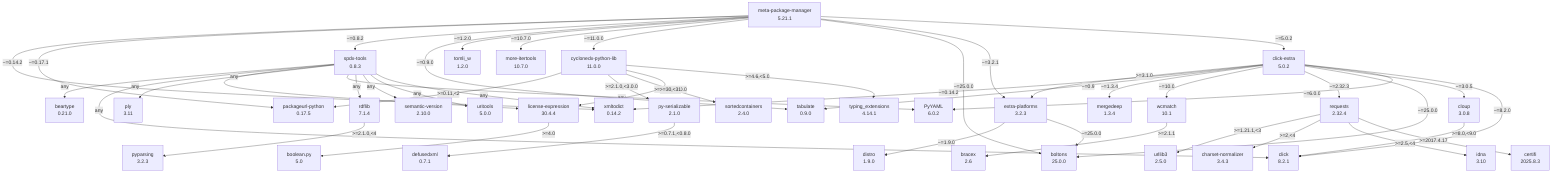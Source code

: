 flowchart TD
    classDef missing stroke-dasharray: 5
    beartype["beartype\n0.21.0"]
    boltons["boltons\n25.0.0"]
    boolean-py["boolean.py\n5.0"]
    bracex["bracex\n2.6"]
    certifi["certifi\n2025.8.3"]
    charset-normalizer["charset-normalizer\n3.4.3"]
    click-extra["click-extra\n5.0.2"]
    click_0["click\n8.2.1"]
    cloup["cloup\n3.0.8"]
    cyclonedx-python-lib["cyclonedx-python-lib\n11.0.0"]
    defusedxml["defusedxml\n0.7.1"]
    distro["distro\n1.9.0"]
    extra-platforms["extra-platforms\n3.2.3"]
    idna["idna\n3.10"]
    license-expression["license-expression\n30.4.4"]
    mergedeep["mergedeep\n1.3.4"]
    meta-package-manager["meta-package-manager\n5.21.1"]
    more-itertools["more-itertools\n10.7.0"]
    packageurl-python["packageurl-python\n0.17.5"]
    ply["ply\n3.11"]
    py-serializable["py-serializable\n2.1.0"]
    pyparsing["pyparsing\n3.2.3"]
    pyyaml["PyYAML\n6.0.2"]
    rdflib["rdflib\n7.1.4"]
    requests["requests\n2.32.4"]
    semantic-version["semantic-version\n2.10.0"]
    sortedcontainers["sortedcontainers\n2.4.0"]
    spdx-tools["spdx-tools\n0.8.3"]
    tabulate["tabulate\n0.9.0"]
    tomli-w["tomli_w\n1.2.0"]
    typing-extensions["typing_extensions\n4.14.1"]
    uritools["uritools\n5.0.0"]
    urllib3["urllib3\n2.5.0"]
    wcmatch["wcmatch\n10.1"]
    xmltodict["xmltodict\n0.14.2"]
    click-extra -- ">=3.1.0" --> extra-platforms
    click-extra -- "~=0.14.2" --> xmltodict
    click-extra -- "~=0.9" --> tabulate
    click-extra -- "~=1.3.4" --> mergedeep
    click-extra -- "~=10.0" --> wcmatch
    click-extra -- "~=2.32.3" --> requests
    click-extra -- "~=25.0.0" --> boltons
    click-extra -- "~=3.0.5" --> cloup
    click-extra -- "~=6.0.0" --> pyyaml
    click-extra -- "~=8.2.0" --> click_0
    cloup -- ">=8.0,<9.0" --> click_0
    cyclonedx-python-lib -- ">=0.11,<2" --> packageurl-python
    cyclonedx-python-lib -- ">=2.1.0,<3.0.0" --> py-serializable
    cyclonedx-python-lib -- ">=2.4.0,<3.0.0" --> sortedcontainers
    cyclonedx-python-lib -- ">=30,<31" --> license-expression
    cyclonedx-python-lib -- ">=4.6,<5.0" --> typing-extensions
    extra-platforms -- "~=1.9.0" --> distro
    extra-platforms -- "~=25.0.0" --> boltons
    license-expression -- ">=4.0" --> boolean-py
    meta-package-manager -- "~=0.14.2" --> xmltodict
    meta-package-manager -- "~=0.17.1" --> packageurl-python
    meta-package-manager -- "~=0.8.2" --> spdx-tools
    meta-package-manager -- "~=0.9.0" --> tabulate
    meta-package-manager -- "~=1.2.0" --> tomli-w
    meta-package-manager -- "~=10.7.0" --> more-itertools
    meta-package-manager -- "~=11.0.0" --> cyclonedx-python-lib
    meta-package-manager -- "~=25.0.0" --> boltons
    meta-package-manager -- "~=3.2.1" --> extra-platforms
    meta-package-manager -- "~=5.0.2" --> click-extra
    py-serializable -- ">=0.7.1,<0.8.0" --> defusedxml
    rdflib -- ">=2.1.0,<4" --> pyparsing
    requests -- ">=1.21.1,<3" --> urllib3
    requests -- ">=2,<4" --> charset-normalizer
    requests -- ">=2.5,<4" --> idna
    requests -- ">=2017.4.17" --> certifi
    spdx-tools -- "any" --> beartype
    spdx-tools -- "any" --> click_0
    spdx-tools -- "any" --> license-expression
    spdx-tools -- "any" --> ply
    spdx-tools -- "any" --> pyyaml
    spdx-tools -- "any" --> rdflib
    spdx-tools -- "any" --> semantic-version
    spdx-tools -- "any" --> uritools
    spdx-tools -- "any" --> xmltodict
    wcmatch -- ">=2.1.1" --> bracex